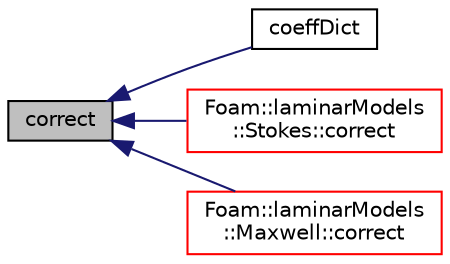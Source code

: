 digraph "correct"
{
  bgcolor="transparent";
  edge [fontname="Helvetica",fontsize="10",labelfontname="Helvetica",labelfontsize="10"];
  node [fontname="Helvetica",fontsize="10",shape=record];
  rankdir="LR";
  Node675 [label="correct",height=0.2,width=0.4,color="black", fillcolor="grey75", style="filled", fontcolor="black"];
  Node675 -> Node676 [dir="back",color="midnightblue",fontsize="10",style="solid",fontname="Helvetica"];
  Node676 [label="coeffDict",height=0.2,width=0.4,color="black",URL="$a32193.html#a200eb13d75fb73a9827b5f5c754e027f",tooltip="Const access to the coefficients dictionary. "];
  Node675 -> Node677 [dir="back",color="midnightblue",fontsize="10",style="solid",fontname="Helvetica"];
  Node677 [label="Foam::laminarModels\l::Stokes::correct",height=0.2,width=0.4,color="red",URL="$a32201.html#a3ae44b28050c3aa494c1d8e18cf618c1",tooltip="Correct the Stokes viscosity. "];
  Node675 -> Node679 [dir="back",color="midnightblue",fontsize="10",style="solid",fontname="Helvetica"];
  Node679 [label="Foam::laminarModels\l::Maxwell::correct",height=0.2,width=0.4,color="red",URL="$a32197.html#a3ae44b28050c3aa494c1d8e18cf618c1",tooltip="Solve the turbulence equations and correct eddy-Viscosity and. "];
}

